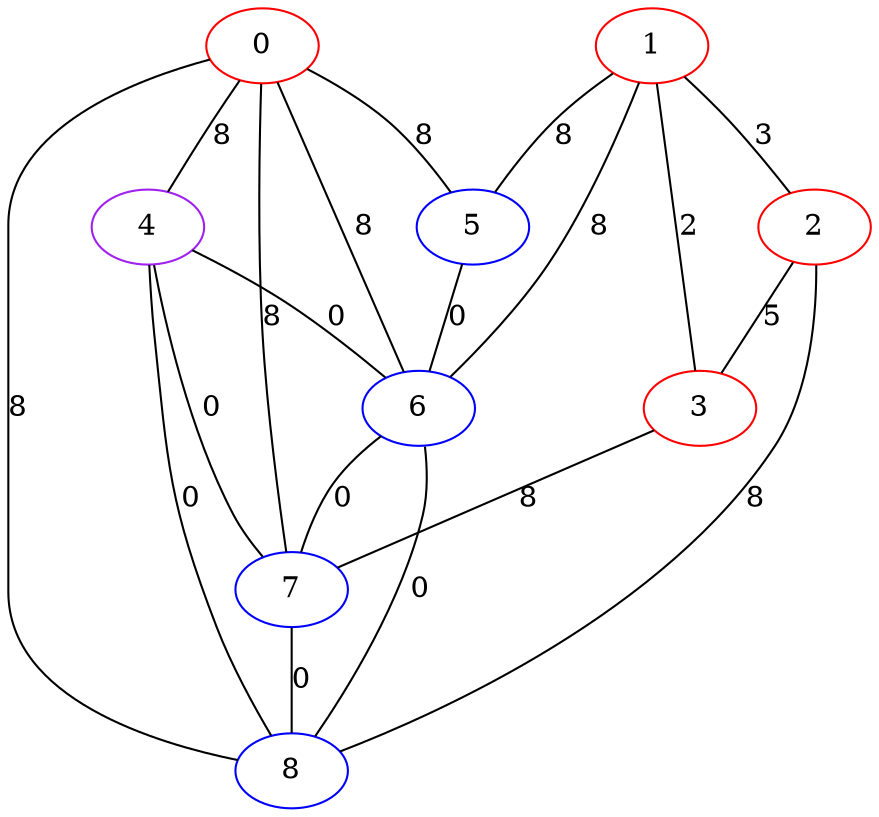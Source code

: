 graph "" {
0 [color=red, weight=1];
1 [color=red, weight=1];
2 [color=red, weight=1];
3 [color=red, weight=1];
4 [color=purple, weight=4];
5 [color=blue, weight=3];
6 [color=blue, weight=3];
7 [color=blue, weight=3];
8 [color=blue, weight=3];
0 -- 8  [key=0, label=8];
0 -- 4  [key=0, label=8];
0 -- 5  [key=0, label=8];
0 -- 6  [key=0, label=8];
0 -- 7  [key=0, label=8];
1 -- 2  [key=0, label=3];
1 -- 3  [key=0, label=2];
1 -- 5  [key=0, label=8];
1 -- 6  [key=0, label=8];
2 -- 8  [key=0, label=8];
2 -- 3  [key=0, label=5];
3 -- 7  [key=0, label=8];
4 -- 8  [key=0, label=0];
4 -- 6  [key=0, label=0];
4 -- 7  [key=0, label=0];
5 -- 6  [key=0, label=0];
6 -- 7  [key=0, label=0];
6 -- 8  [key=0, label=0];
7 -- 8  [key=0, label=0];
}
